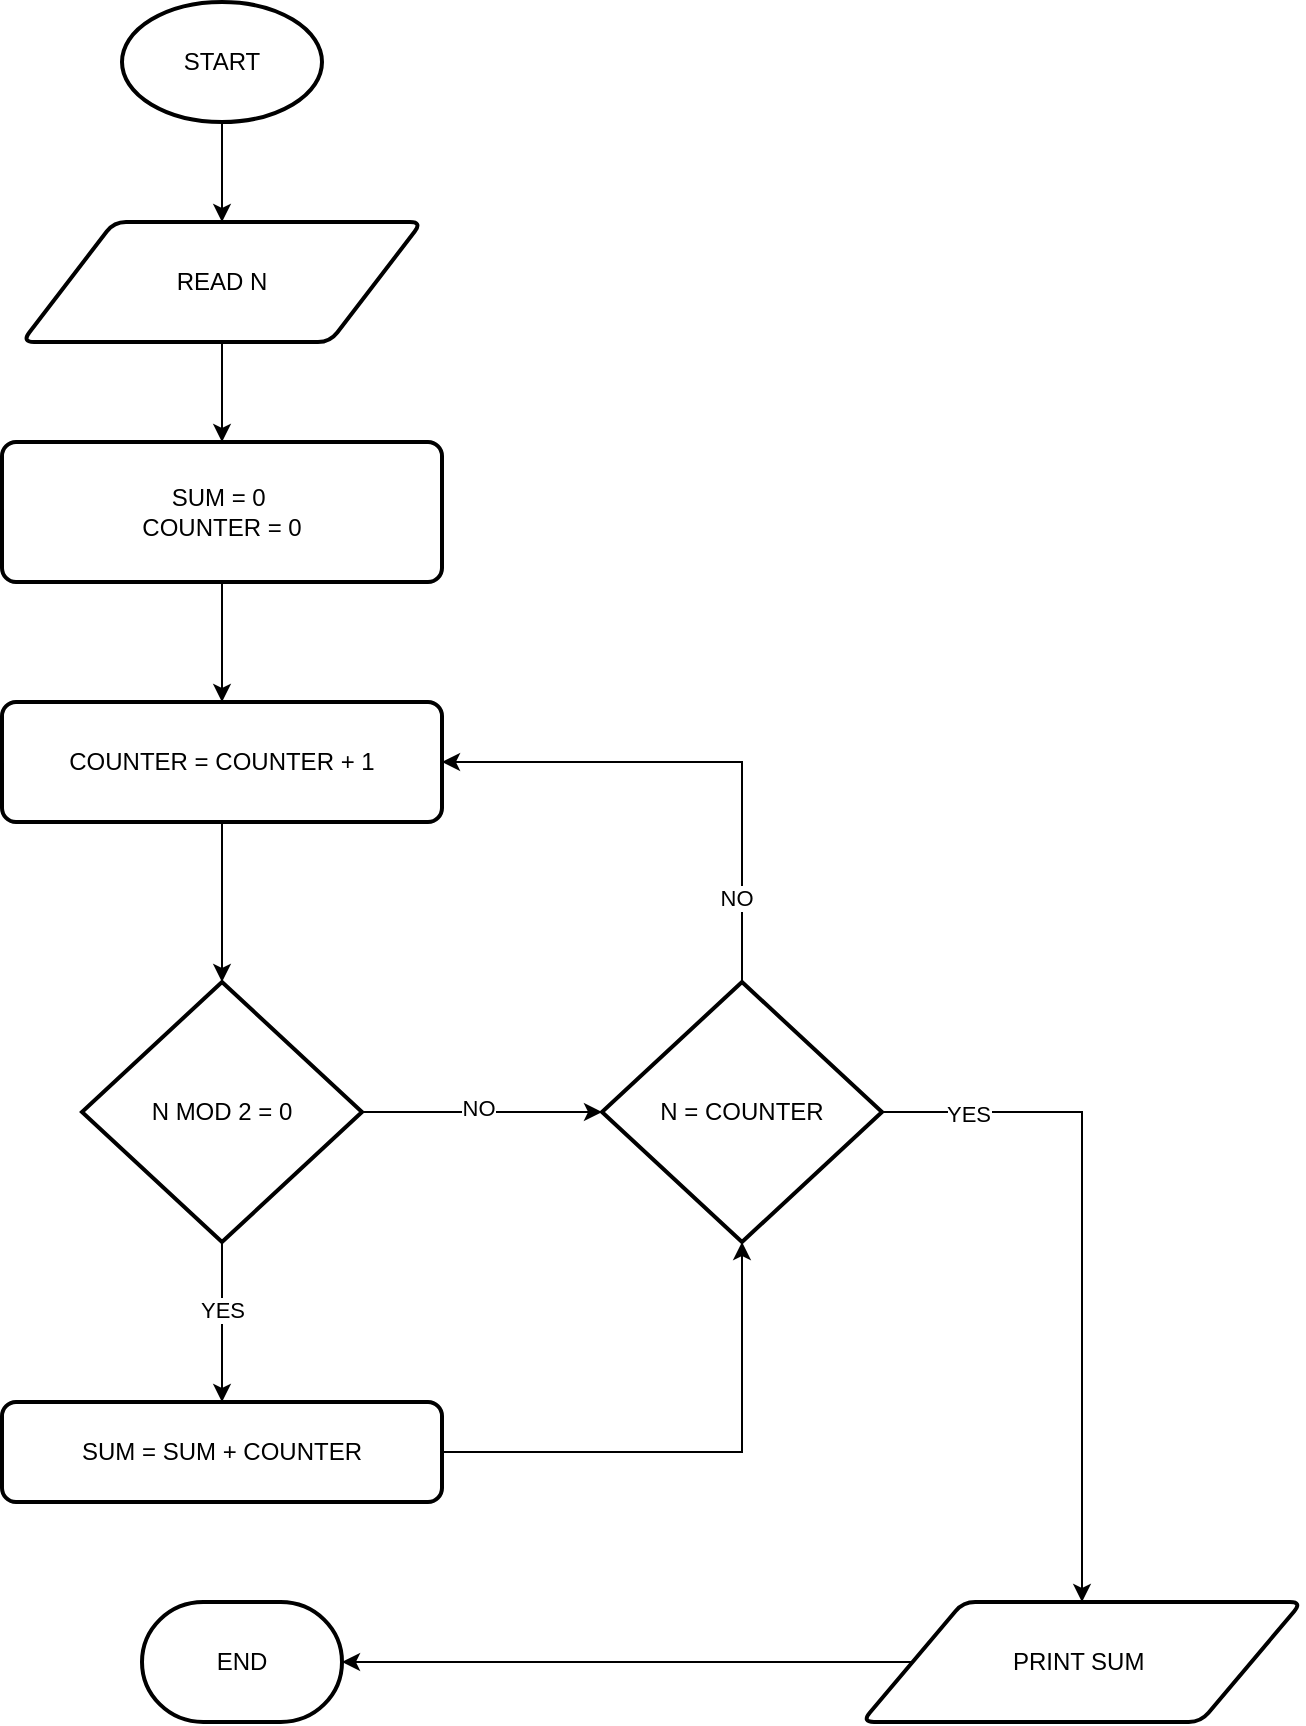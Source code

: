 <mxfile version="25.0.3">
  <diagram id="C5RBs43oDa-KdzZeNtuy" name="Page-1">
    <mxGraphModel dx="1290" dy="530" grid="1" gridSize="10" guides="1" tooltips="1" connect="1" arrows="1" fold="1" page="1" pageScale="1" pageWidth="827" pageHeight="1169" math="0" shadow="0">
      <root>
        <mxCell id="WIyWlLk6GJQsqaUBKTNV-0" />
        <mxCell id="WIyWlLk6GJQsqaUBKTNV-1" parent="WIyWlLk6GJQsqaUBKTNV-0" />
        <mxCell id="zq9ZqeBoTDKLHtGmNdqf-22" style="edgeStyle=orthogonalEdgeStyle;rounded=0;orthogonalLoop=1;jettySize=auto;html=1;exitX=0.5;exitY=1;exitDx=0;exitDy=0;exitPerimeter=0;" edge="1" parent="WIyWlLk6GJQsqaUBKTNV-1" source="zq9ZqeBoTDKLHtGmNdqf-0" target="zq9ZqeBoTDKLHtGmNdqf-1">
          <mxGeometry relative="1" as="geometry" />
        </mxCell>
        <mxCell id="zq9ZqeBoTDKLHtGmNdqf-0" value="START" style="strokeWidth=2;html=1;shape=mxgraph.flowchart.start_1;whiteSpace=wrap;" vertex="1" parent="WIyWlLk6GJQsqaUBKTNV-1">
          <mxGeometry x="200" y="70" width="100" height="60" as="geometry" />
        </mxCell>
        <mxCell id="zq9ZqeBoTDKLHtGmNdqf-23" style="edgeStyle=orthogonalEdgeStyle;rounded=0;orthogonalLoop=1;jettySize=auto;html=1;exitX=0.5;exitY=1;exitDx=0;exitDy=0;entryX=0.5;entryY=0;entryDx=0;entryDy=0;" edge="1" parent="WIyWlLk6GJQsqaUBKTNV-1" source="zq9ZqeBoTDKLHtGmNdqf-1" target="zq9ZqeBoTDKLHtGmNdqf-2">
          <mxGeometry relative="1" as="geometry" />
        </mxCell>
        <mxCell id="zq9ZqeBoTDKLHtGmNdqf-1" value="READ N" style="shape=parallelogram;html=1;strokeWidth=2;perimeter=parallelogramPerimeter;whiteSpace=wrap;rounded=1;arcSize=12;size=0.23;" vertex="1" parent="WIyWlLk6GJQsqaUBKTNV-1">
          <mxGeometry x="150" y="180" width="200" height="60" as="geometry" />
        </mxCell>
        <mxCell id="zq9ZqeBoTDKLHtGmNdqf-24" style="edgeStyle=orthogonalEdgeStyle;rounded=0;orthogonalLoop=1;jettySize=auto;html=1;exitX=0.5;exitY=1;exitDx=0;exitDy=0;" edge="1" parent="WIyWlLk6GJQsqaUBKTNV-1" source="zq9ZqeBoTDKLHtGmNdqf-2" target="zq9ZqeBoTDKLHtGmNdqf-3">
          <mxGeometry relative="1" as="geometry" />
        </mxCell>
        <mxCell id="zq9ZqeBoTDKLHtGmNdqf-2" value="SUM = 0&amp;nbsp;&lt;div&gt;COUNTER = 0&lt;/div&gt;" style="rounded=1;whiteSpace=wrap;html=1;absoluteArcSize=1;arcSize=14;strokeWidth=2;" vertex="1" parent="WIyWlLk6GJQsqaUBKTNV-1">
          <mxGeometry x="140" y="290" width="220" height="70" as="geometry" />
        </mxCell>
        <mxCell id="zq9ZqeBoTDKLHtGmNdqf-3" value="COUNTER = COUNTER + 1" style="rounded=1;whiteSpace=wrap;html=1;absoluteArcSize=1;arcSize=14;strokeWidth=2;" vertex="1" parent="WIyWlLk6GJQsqaUBKTNV-1">
          <mxGeometry x="140" y="420" width="220" height="60" as="geometry" />
        </mxCell>
        <mxCell id="zq9ZqeBoTDKLHtGmNdqf-30" style="edgeStyle=orthogonalEdgeStyle;rounded=0;orthogonalLoop=1;jettySize=auto;html=1;exitX=0.5;exitY=1;exitDx=0;exitDy=0;exitPerimeter=0;" edge="1" parent="WIyWlLk6GJQsqaUBKTNV-1" source="zq9ZqeBoTDKLHtGmNdqf-4" target="zq9ZqeBoTDKLHtGmNdqf-5">
          <mxGeometry relative="1" as="geometry" />
        </mxCell>
        <mxCell id="zq9ZqeBoTDKLHtGmNdqf-32" value="YES" style="edgeLabel;html=1;align=center;verticalAlign=middle;resizable=0;points=[];" vertex="1" connectable="0" parent="zq9ZqeBoTDKLHtGmNdqf-30">
          <mxGeometry x="-0.15" relative="1" as="geometry">
            <mxPoint as="offset" />
          </mxGeometry>
        </mxCell>
        <mxCell id="zq9ZqeBoTDKLHtGmNdqf-4" value="N MOD 2 = 0" style="strokeWidth=2;html=1;shape=mxgraph.flowchart.decision;whiteSpace=wrap;" vertex="1" parent="WIyWlLk6GJQsqaUBKTNV-1">
          <mxGeometry x="180" y="560" width="140" height="130" as="geometry" />
        </mxCell>
        <mxCell id="zq9ZqeBoTDKLHtGmNdqf-5" value="SUM = SUM + COUNTER" style="rounded=1;whiteSpace=wrap;html=1;absoluteArcSize=1;arcSize=14;strokeWidth=2;" vertex="1" parent="WIyWlLk6GJQsqaUBKTNV-1">
          <mxGeometry x="140" y="770" width="220" height="50" as="geometry" />
        </mxCell>
        <mxCell id="zq9ZqeBoTDKLHtGmNdqf-34" style="edgeStyle=orthogonalEdgeStyle;rounded=0;orthogonalLoop=1;jettySize=auto;html=1;exitX=1;exitY=0.5;exitDx=0;exitDy=0;exitPerimeter=0;entryX=0.5;entryY=0;entryDx=0;entryDy=0;" edge="1" parent="WIyWlLk6GJQsqaUBKTNV-1" source="zq9ZqeBoTDKLHtGmNdqf-8" target="zq9ZqeBoTDKLHtGmNdqf-9">
          <mxGeometry relative="1" as="geometry" />
        </mxCell>
        <mxCell id="zq9ZqeBoTDKLHtGmNdqf-36" value="YES" style="edgeLabel;html=1;align=center;verticalAlign=middle;resizable=0;points=[];" vertex="1" connectable="0" parent="zq9ZqeBoTDKLHtGmNdqf-34">
          <mxGeometry x="-0.752" y="-1" relative="1" as="geometry">
            <mxPoint as="offset" />
          </mxGeometry>
        </mxCell>
        <mxCell id="zq9ZqeBoTDKLHtGmNdqf-37" style="edgeStyle=orthogonalEdgeStyle;rounded=0;orthogonalLoop=1;jettySize=auto;html=1;exitX=0.5;exitY=0;exitDx=0;exitDy=0;exitPerimeter=0;entryX=1;entryY=0.5;entryDx=0;entryDy=0;" edge="1" parent="WIyWlLk6GJQsqaUBKTNV-1" source="zq9ZqeBoTDKLHtGmNdqf-8" target="zq9ZqeBoTDKLHtGmNdqf-3">
          <mxGeometry relative="1" as="geometry" />
        </mxCell>
        <mxCell id="zq9ZqeBoTDKLHtGmNdqf-38" value="NO" style="edgeLabel;html=1;align=center;verticalAlign=middle;resizable=0;points=[];" vertex="1" connectable="0" parent="zq9ZqeBoTDKLHtGmNdqf-37">
          <mxGeometry x="-0.677" y="3" relative="1" as="geometry">
            <mxPoint as="offset" />
          </mxGeometry>
        </mxCell>
        <mxCell id="zq9ZqeBoTDKLHtGmNdqf-8" value="N = COUNTER" style="strokeWidth=2;html=1;shape=mxgraph.flowchart.decision;whiteSpace=wrap;" vertex="1" parent="WIyWlLk6GJQsqaUBKTNV-1">
          <mxGeometry x="440" y="560" width="140" height="130" as="geometry" />
        </mxCell>
        <mxCell id="zq9ZqeBoTDKLHtGmNdqf-35" style="edgeStyle=orthogonalEdgeStyle;rounded=0;orthogonalLoop=1;jettySize=auto;html=1;exitX=0;exitY=0.5;exitDx=0;exitDy=0;" edge="1" parent="WIyWlLk6GJQsqaUBKTNV-1" source="zq9ZqeBoTDKLHtGmNdqf-9" target="zq9ZqeBoTDKLHtGmNdqf-10">
          <mxGeometry relative="1" as="geometry" />
        </mxCell>
        <mxCell id="zq9ZqeBoTDKLHtGmNdqf-9" value="PRINT SUM&amp;nbsp;" style="shape=parallelogram;html=1;strokeWidth=2;perimeter=parallelogramPerimeter;whiteSpace=wrap;rounded=1;arcSize=12;size=0.23;" vertex="1" parent="WIyWlLk6GJQsqaUBKTNV-1">
          <mxGeometry x="570" y="870" width="220" height="60" as="geometry" />
        </mxCell>
        <mxCell id="zq9ZqeBoTDKLHtGmNdqf-10" value="END" style="strokeWidth=2;html=1;shape=mxgraph.flowchart.terminator;whiteSpace=wrap;" vertex="1" parent="WIyWlLk6GJQsqaUBKTNV-1">
          <mxGeometry x="210" y="870" width="100" height="60" as="geometry" />
        </mxCell>
        <mxCell id="zq9ZqeBoTDKLHtGmNdqf-28" style="edgeStyle=orthogonalEdgeStyle;rounded=0;orthogonalLoop=1;jettySize=auto;html=1;exitX=0.5;exitY=1;exitDx=0;exitDy=0;entryX=0.5;entryY=0;entryDx=0;entryDy=0;entryPerimeter=0;" edge="1" parent="WIyWlLk6GJQsqaUBKTNV-1" source="zq9ZqeBoTDKLHtGmNdqf-3" target="zq9ZqeBoTDKLHtGmNdqf-4">
          <mxGeometry relative="1" as="geometry" />
        </mxCell>
        <mxCell id="zq9ZqeBoTDKLHtGmNdqf-29" style="edgeStyle=orthogonalEdgeStyle;rounded=0;orthogonalLoop=1;jettySize=auto;html=1;exitX=1;exitY=0.5;exitDx=0;exitDy=0;exitPerimeter=0;entryX=0;entryY=0.5;entryDx=0;entryDy=0;entryPerimeter=0;" edge="1" parent="WIyWlLk6GJQsqaUBKTNV-1" source="zq9ZqeBoTDKLHtGmNdqf-4" target="zq9ZqeBoTDKLHtGmNdqf-8">
          <mxGeometry relative="1" as="geometry" />
        </mxCell>
        <mxCell id="zq9ZqeBoTDKLHtGmNdqf-31" value="NO" style="edgeLabel;html=1;align=center;verticalAlign=middle;resizable=0;points=[];" vertex="1" connectable="0" parent="zq9ZqeBoTDKLHtGmNdqf-29">
          <mxGeometry x="-0.037" y="2" relative="1" as="geometry">
            <mxPoint as="offset" />
          </mxGeometry>
        </mxCell>
        <mxCell id="zq9ZqeBoTDKLHtGmNdqf-33" style="edgeStyle=orthogonalEdgeStyle;rounded=0;orthogonalLoop=1;jettySize=auto;html=1;exitX=1;exitY=0.5;exitDx=0;exitDy=0;entryX=0.5;entryY=1;entryDx=0;entryDy=0;entryPerimeter=0;" edge="1" parent="WIyWlLk6GJQsqaUBKTNV-1" source="zq9ZqeBoTDKLHtGmNdqf-5" target="zq9ZqeBoTDKLHtGmNdqf-8">
          <mxGeometry relative="1" as="geometry" />
        </mxCell>
      </root>
    </mxGraphModel>
  </diagram>
</mxfile>
